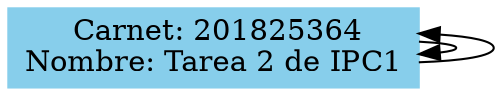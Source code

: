 Digraph G {
rankdir=TB;
"Node0" -> "Node0" [constrain=false]; 
"Node0" -> "Node0" [dir=back, constrain=false]; 

 	 "Node0"[shape=box, style=filled, color=skyblue, label=" Carnet: 201825364
Nombre: Tarea 2 de IPC1"]
}